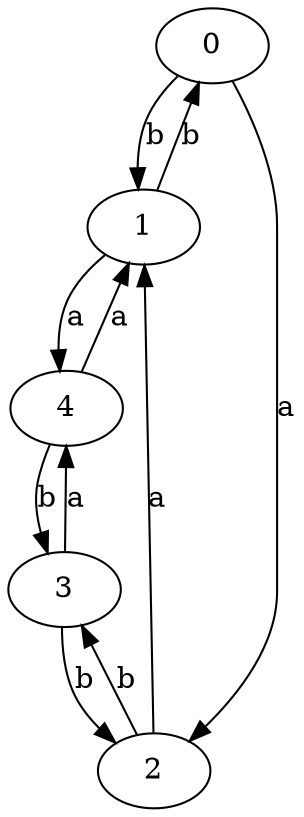 digraph {
 ranksep=0.5;
 d2tdocpreamble = "\usetikzlibrary{automata}";
 d2tfigpreamble = "\tikzstyle{every state}= [ draw=blue!50,very thick,fill=blue!20]  \tikzstyle{auto}= [fill=white]";
 node [style="state"];
 edge [lblstyle="auto",topath="bend right", len=4  ]
  "0" [label="0",];
  "1" [label="1",];
  "2" [label="2",];
  "3" [label="3",style = "state, initial, accepting"];
  "4" [label="4",];
  "0" -> "1" [label="b"];
  "0" -> "2" [label="a"];
  "1" -> "0" [label="b"];
  "1" -> "4" [label="a"];
  "2" -> "1" [label="a"];
  "2" -> "3" [label="b"];
  "3" -> "2" [label="b"];
  "3" -> "4" [label="a"];
  "4" -> "1" [label="a"];
  "4" -> "3" [label="b"];
}